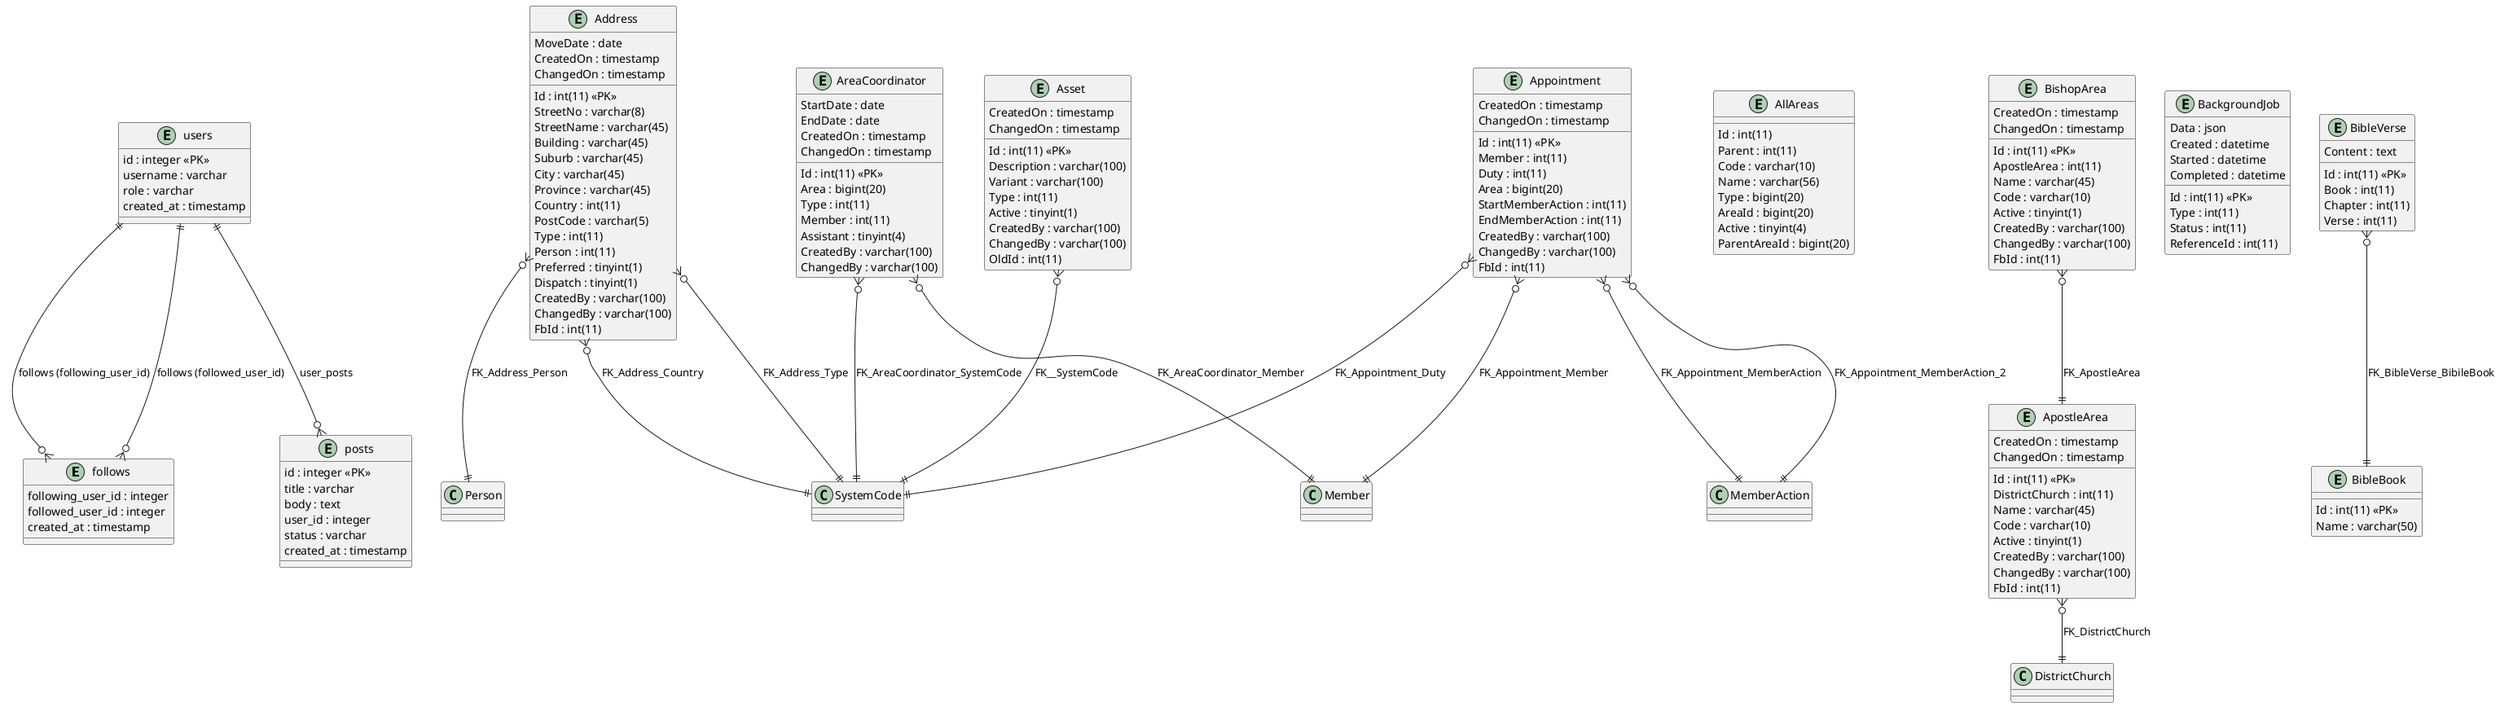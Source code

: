 @startuml NAC-ERD-initial
' Entity Relationship Diagram generated from DBML

' Table: follows
entity follows {
  following_user_id : integer
  followed_user_id : integer
  created_at : timestamp
}

' Table: users
entity users {
  id : integer <<PK>>
  username : varchar
  role : varchar
  created_at : timestamp
}

' Table: posts
entity posts {
  id : integer <<PK>>
  title : varchar
  body : text
  user_id : integer
  status : varchar
  created_at : timestamp
}

' Relationships for social tables
users ||--o{ posts : "user_posts"
users ||--o{ follows : "follows (following_user_id)"
users ||--o{ follows : "follows (followed_user_id)"

' Table: Address
entity Address {
  Id : int(11) <<PK>>
  StreetNo : varchar(8)
  StreetName : varchar(45)
  Building : varchar(45)
  Suburb : varchar(45)
  City : varchar(45)
  Province : varchar(45)
  Country : int(11)
  PostCode : varchar(5)
  Type : int(11)
  Person : int(11)
  MoveDate : date
  Preferred : tinyint(1)
  Dispatch : tinyint(1)
  CreatedOn : timestamp
  CreatedBy : varchar(100)
  ChangedOn : timestamp
  ChangedBy : varchar(100)
  FbId : int(11)
}

entity AllAreas {
  Id : int(11)
  Parent : int(11)
  Code : varchar(10)
  Name : varchar(56)
  Type : bigint(20)
  AreaId : bigint(20)
  Active : tinyint(4)
  ParentAreaId : bigint(20)
}

entity ApostleArea {
  Id : int(11) <<PK>>
  DistrictChurch : int(11)
  Name : varchar(45)
  Code : varchar(10)
  Active : tinyint(1)
  CreatedOn : timestamp
  CreatedBy : varchar(100)
  ChangedOn : timestamp
  ChangedBy : varchar(100)
  FbId : int(11)
}

entity Appointment {
  Id : int(11) <<PK>>
  Member : int(11)
  Duty : int(11)
  Area : bigint(20)
  StartMemberAction : int(11)
  EndMemberAction : int(11)
  CreatedOn : timestamp
  CreatedBy : varchar(100)
  ChangedOn : timestamp
  ChangedBy : varchar(100)
  FbId : int(11)
}

entity AreaCoordinator {
  Id : int(11) <<PK>>
  Area : bigint(20)
  Type : int(11)
  Member : int(11)
  Assistant : tinyint(4)
  StartDate : date
  EndDate : date
  CreatedOn : timestamp
  CreatedBy : varchar(100)
  ChangedOn : timestamp
  ChangedBy : varchar(100)
}

entity Asset {
  Id : int(11) <<PK>>
  Description : varchar(100)
  Variant : varchar(100)
  Type : int(11)
  Active : tinyint(1)
  CreatedOn : timestamp
  CreatedBy : varchar(100)
  ChangedOn : timestamp
  ChangedBy : varchar(100)
  OldId : int(11)
}

entity BackgroundJob {
  Id : int(11) <<PK>>
  Type : int(11)
  Data : json
  Created : datetime
  Started : datetime
  Completed : datetime
  Status : int(11)
  ReferenceId : int(11)
}

entity BibleBook {
  Id : int(11) <<PK>>
  Name : varchar(50)
}

entity BibleVerse {
  Id : int(11) <<PK>>
  Book : int(11)
  Chapter : int(11)
  Verse : int(11)
  Content : text
}

entity BishopArea {
  Id : int(11) <<PK>>
  ApostleArea : int(11)
  Name : varchar(45)
  Code : varchar(10)
  Active : tinyint(1)
  CreatedOn : timestamp
  CreatedBy : varchar(100)
  ChangedOn : timestamp
  ChangedBy : varchar(100)
  FbId : int(11)
}

' ... (truncated for brevity, but will include all tables and relationships as per the DBML)

' Example relationship (add more as needed):
Address }o--|| SystemCode : "FK_Address_Country"
Address }o--|| Person : "FK_Address_Person"
Address }o--|| SystemCode : "FK_Address_Type"
ApostleArea }o--|| DistrictChurch : "FK_DistrictChurch"
Appointment }o--|| SystemCode : "FK_Appointment_Duty"
Appointment }o--|| Member : "FK_Appointment_Member"
Appointment }o--|| MemberAction : "FK_Appointment_MemberAction"
Appointment }o--|| MemberAction : "FK_Appointment_MemberAction_2"
AreaCoordinator }o--|| Member : "FK_AreaCoordinator_Member"
AreaCoordinator }o--|| SystemCode : "FK_AreaCoordinator_SystemCode"
Asset }o--|| SystemCode : "FK__SystemCode"
BibleVerse }o--|| BibleBook : "FK_BibleVerse_BibileBook"
BishopArea }o--|| ApostleArea : "FK_ApostleArea"
' ... (continue for all foreign keys)

@enduml
